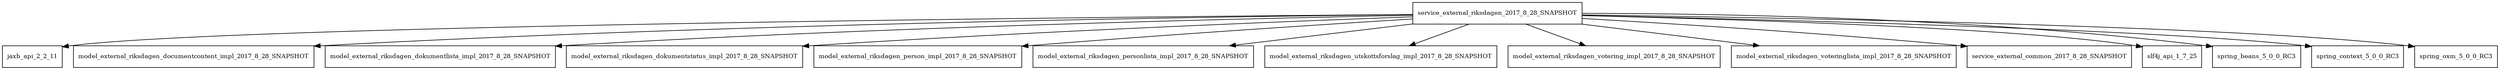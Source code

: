 digraph service_external_riksdagen_2017_8_28_SNAPSHOT_dependencies {
  node [shape = box, fontsize=10.0];
  service_external_riksdagen_2017_8_28_SNAPSHOT -> jaxb_api_2_2_11;
  service_external_riksdagen_2017_8_28_SNAPSHOT -> model_external_riksdagen_documentcontent_impl_2017_8_28_SNAPSHOT;
  service_external_riksdagen_2017_8_28_SNAPSHOT -> model_external_riksdagen_dokumentlista_impl_2017_8_28_SNAPSHOT;
  service_external_riksdagen_2017_8_28_SNAPSHOT -> model_external_riksdagen_dokumentstatus_impl_2017_8_28_SNAPSHOT;
  service_external_riksdagen_2017_8_28_SNAPSHOT -> model_external_riksdagen_person_impl_2017_8_28_SNAPSHOT;
  service_external_riksdagen_2017_8_28_SNAPSHOT -> model_external_riksdagen_personlista_impl_2017_8_28_SNAPSHOT;
  service_external_riksdagen_2017_8_28_SNAPSHOT -> model_external_riksdagen_utskottsforslag_impl_2017_8_28_SNAPSHOT;
  service_external_riksdagen_2017_8_28_SNAPSHOT -> model_external_riksdagen_votering_impl_2017_8_28_SNAPSHOT;
  service_external_riksdagen_2017_8_28_SNAPSHOT -> model_external_riksdagen_voteringlista_impl_2017_8_28_SNAPSHOT;
  service_external_riksdagen_2017_8_28_SNAPSHOT -> service_external_common_2017_8_28_SNAPSHOT;
  service_external_riksdagen_2017_8_28_SNAPSHOT -> slf4j_api_1_7_25;
  service_external_riksdagen_2017_8_28_SNAPSHOT -> spring_beans_5_0_0_RC3;
  service_external_riksdagen_2017_8_28_SNAPSHOT -> spring_context_5_0_0_RC3;
  service_external_riksdagen_2017_8_28_SNAPSHOT -> spring_oxm_5_0_0_RC3;
}
